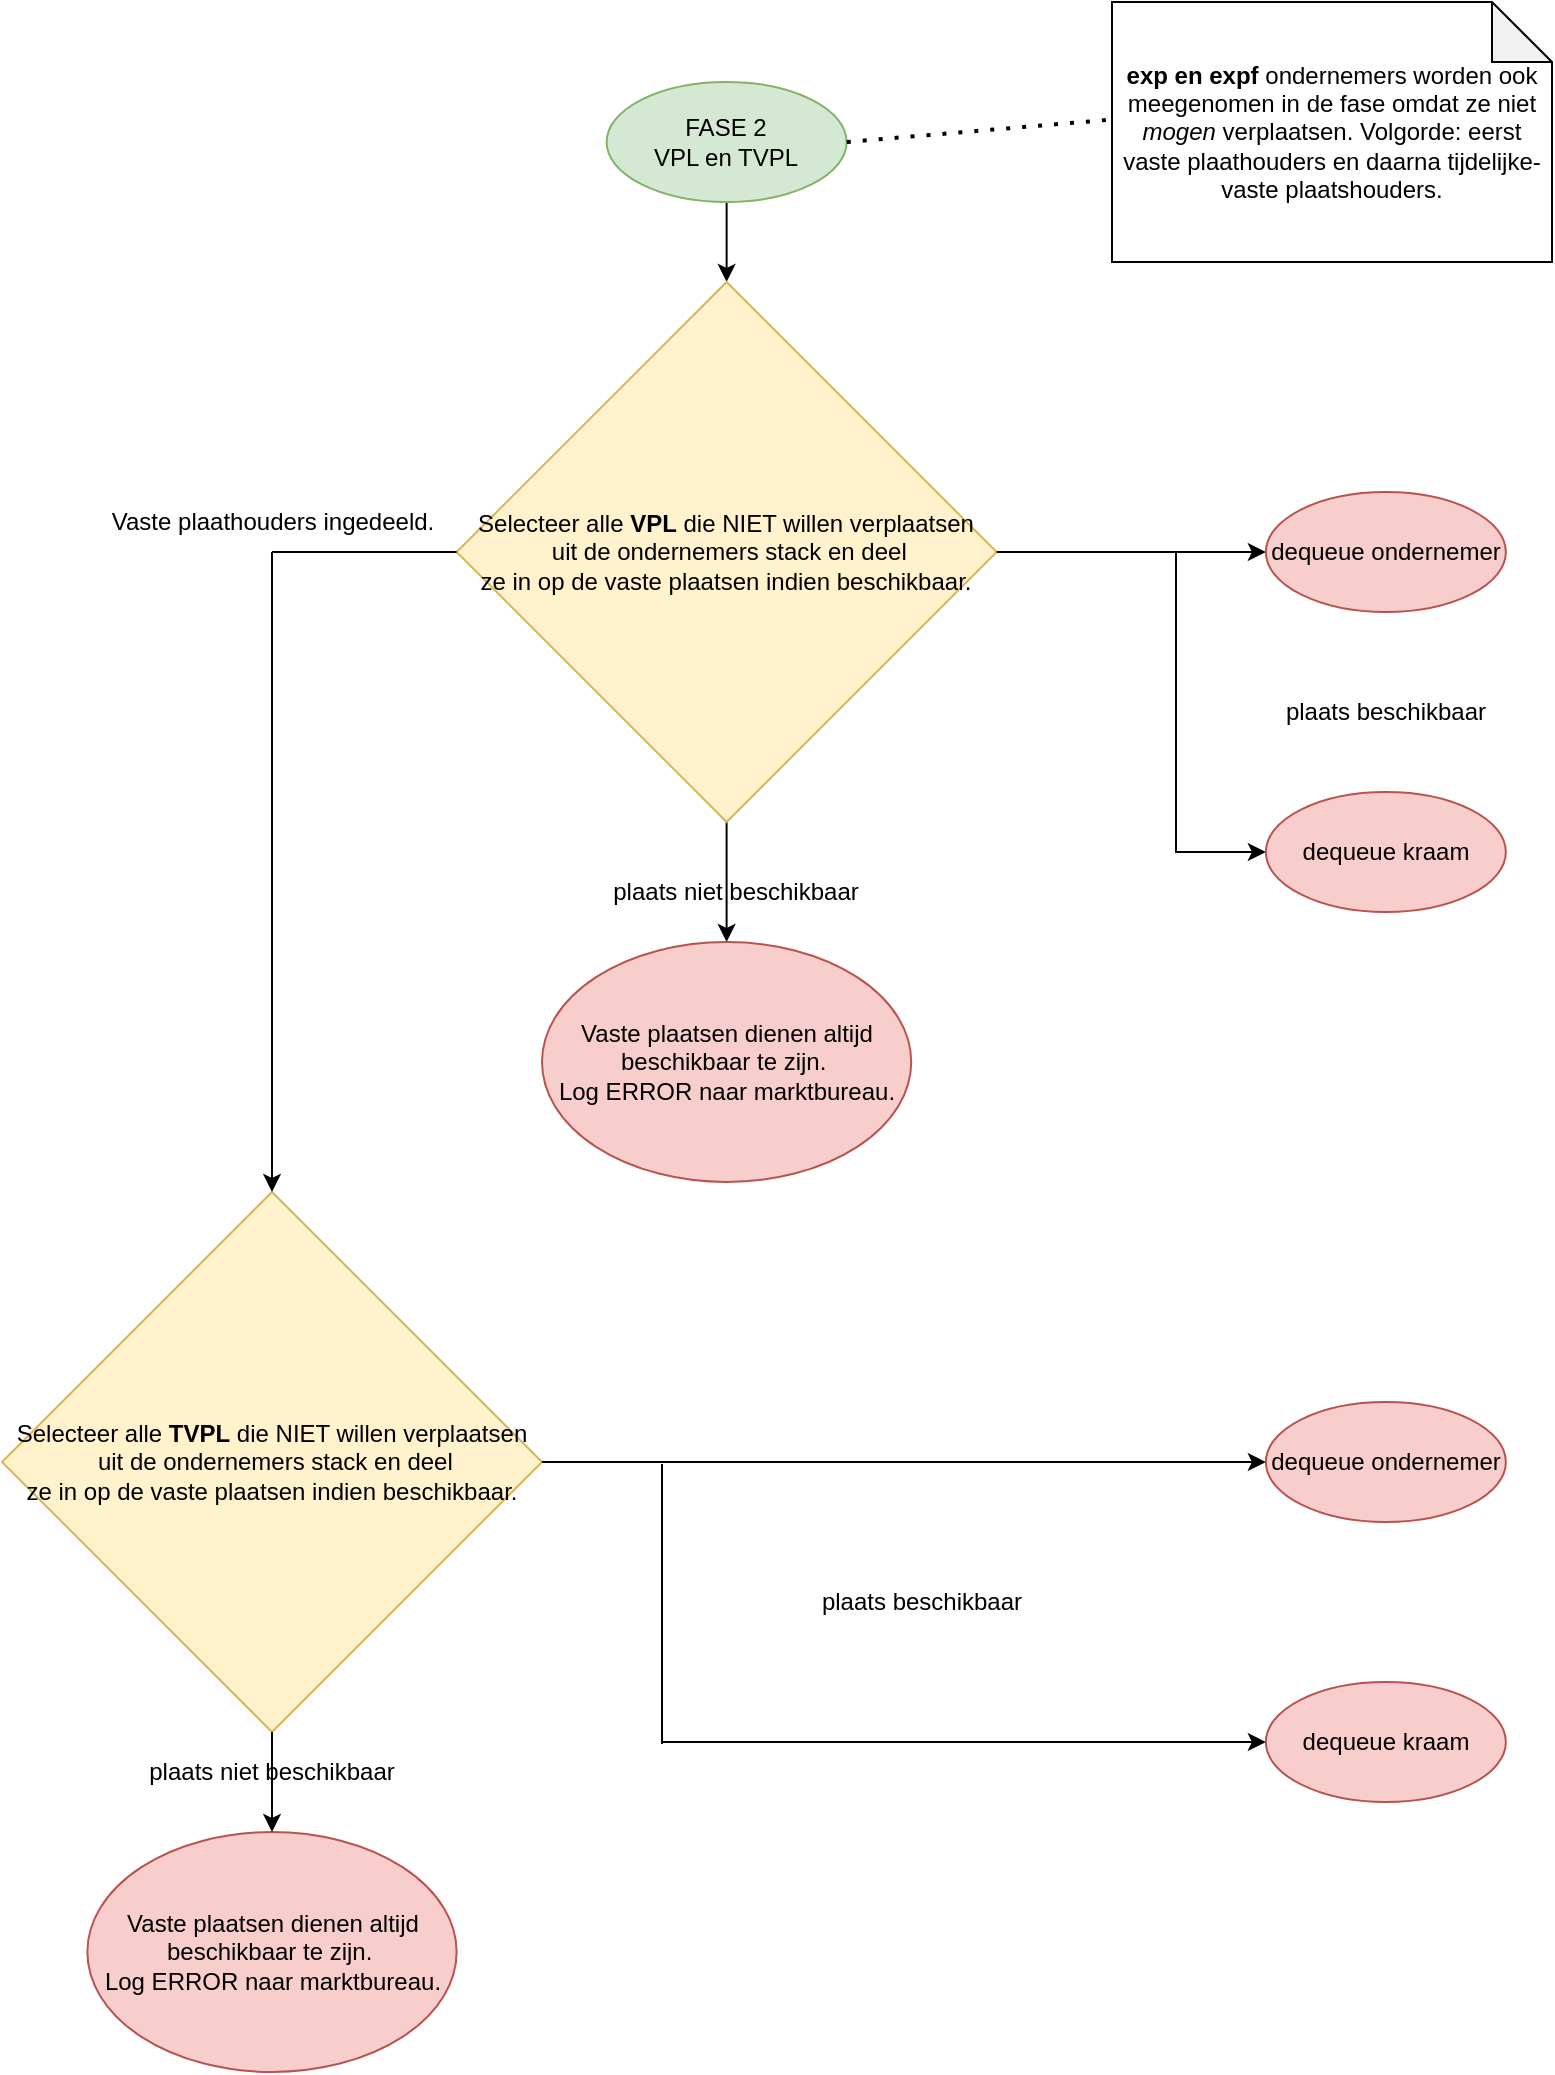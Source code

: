 <mxfile version="16.4.0" type="device"><diagram id="2v4jxzu3ZxlfjbvKkniW" name="Page-1"><mxGraphModel dx="1094" dy="696" grid="1" gridSize="10" guides="1" tooltips="1" connect="1" arrows="1" fold="1" page="1" pageScale="1" pageWidth="850" pageHeight="1100" math="0" shadow="0"><root><mxCell id="0"/><mxCell id="1" parent="0"/><mxCell id="-M2dSIuLJMHDOt5Kam6V-3" style="edgeStyle=orthogonalEdgeStyle;rounded=0;orthogonalLoop=1;jettySize=auto;html=1;" parent="1" source="-M2dSIuLJMHDOt5Kam6V-1" target="-M2dSIuLJMHDOt5Kam6V-2" edge="1"><mxGeometry relative="1" as="geometry"/></mxCell><mxCell id="-M2dSIuLJMHDOt5Kam6V-1" value="FASE 2&lt;br&gt;VPL en TVPL" style="ellipse;whiteSpace=wrap;html=1;fillColor=#d5e8d4;strokeColor=#82b366;" parent="1" vertex="1"><mxGeometry x="337.31" y="50" width="120" height="60" as="geometry"/></mxCell><mxCell id="-M2dSIuLJMHDOt5Kam6V-4" style="edgeStyle=orthogonalEdgeStyle;rounded=0;orthogonalLoop=1;jettySize=auto;html=1;" parent="1" source="-M2dSIuLJMHDOt5Kam6V-2" edge="1"><mxGeometry relative="1" as="geometry"><mxPoint x="397.31" y="480" as="targetPoint"/></mxGeometry></mxCell><mxCell id="-M2dSIuLJMHDOt5Kam6V-13" style="edgeStyle=orthogonalEdgeStyle;rounded=0;orthogonalLoop=1;jettySize=auto;html=1;entryX=0;entryY=0.5;entryDx=0;entryDy=0;" parent="1" source="-M2dSIuLJMHDOt5Kam6V-2" target="-M2dSIuLJMHDOt5Kam6V-11" edge="1"><mxGeometry relative="1" as="geometry"/></mxCell><mxCell id="-M2dSIuLJMHDOt5Kam6V-2" value="Selecteer alle &lt;b&gt;VPL&lt;/b&gt; die NIET willen verplaatsen&lt;br&gt;&amp;nbsp;uit de ondernemers stack en deel&lt;br&gt;ze in op de vaste plaatsen indien beschikbaar." style="rhombus;whiteSpace=wrap;html=1;fillColor=#fff2cc;strokeColor=#d6b656;" parent="1" vertex="1"><mxGeometry x="262.31" y="150" width="270" height="270" as="geometry"/></mxCell><mxCell id="-M2dSIuLJMHDOt5Kam6V-5" value="Vaste plaatsen dienen altijd beschikbaar te zijn.&amp;nbsp;&lt;br&gt;Log ERROR naar marktbureau." style="ellipse;whiteSpace=wrap;html=1;fillColor=#f8cecc;strokeColor=#b85450;" parent="1" vertex="1"><mxGeometry x="305" y="480" width="184.62" height="120" as="geometry"/></mxCell><mxCell id="-M2dSIuLJMHDOt5Kam6V-10" style="edgeStyle=orthogonalEdgeStyle;rounded=0;orthogonalLoop=1;jettySize=auto;html=1;entryX=0;entryY=0.5;entryDx=0;entryDy=0;exitX=1;exitY=0.5;exitDx=0;exitDy=0;" parent="1" target="-M2dSIuLJMHDOt5Kam6V-9" edge="1" source="-M2dSIuLJMHDOt5Kam6V-2"><mxGeometry relative="1" as="geometry"><mxPoint x="566.93" y="295" as="sourcePoint"/><Array as="points"><mxPoint x="622" y="285"/><mxPoint x="622" y="435"/></Array></mxGeometry></mxCell><mxCell id="-M2dSIuLJMHDOt5Kam6V-9" value="dequeue kraam" style="ellipse;whiteSpace=wrap;html=1;fillColor=#f8cecc;strokeColor=#b85450;" parent="1" vertex="1"><mxGeometry x="666.93" y="405" width="120" height="60" as="geometry"/></mxCell><mxCell id="-M2dSIuLJMHDOt5Kam6V-11" value="dequeue ondernemer" style="ellipse;whiteSpace=wrap;html=1;fillColor=#f8cecc;strokeColor=#b85450;" parent="1" vertex="1"><mxGeometry x="666.93" y="255" width="120" height="60" as="geometry"/></mxCell><mxCell id="-NVcnnWPVcF67iGXN5M2-1" value="&lt;b&gt;exp en expf &lt;/b&gt;ondernemers worden ook meegenomen in de fase omdat ze niet &lt;i&gt;mogen&lt;/i&gt; verplaatsen. Volgorde: eerst vaste plaathouders en daarna tijdelijke-vaste plaatshouders." style="shape=note;whiteSpace=wrap;html=1;backgroundOutline=1;darkOpacity=0.05;" parent="1" vertex="1"><mxGeometry x="590" y="10" width="220" height="130" as="geometry"/></mxCell><mxCell id="-NVcnnWPVcF67iGXN5M2-3" value="plaats beschikbaar" style="text;html=1;strokeColor=none;fillColor=none;align=center;verticalAlign=middle;whiteSpace=wrap;rounded=0;" parent="1" vertex="1"><mxGeometry x="661.93" y="350" width="130" height="30" as="geometry"/></mxCell><mxCell id="-NVcnnWPVcF67iGXN5M2-4" value="plaats niet beschikbaar" style="text;html=1;strokeColor=none;fillColor=none;align=center;verticalAlign=middle;whiteSpace=wrap;rounded=0;" parent="1" vertex="1"><mxGeometry x="322.31" y="440" width="160" height="30" as="geometry"/></mxCell><mxCell id="WW7drUPuv332hA_q9kas-1" value="" style="endArrow=none;dashed=1;html=1;dashPattern=1 3;strokeWidth=2;rounded=0;entryX=1;entryY=0.5;entryDx=0;entryDy=0;exitX=-0.014;exitY=0.454;exitDx=0;exitDy=0;exitPerimeter=0;" parent="1" source="-NVcnnWPVcF67iGXN5M2-1" target="-M2dSIuLJMHDOt5Kam6V-1" edge="1"><mxGeometry width="50" height="50" relative="1" as="geometry"><mxPoint x="400" y="400" as="sourcePoint"/><mxPoint x="450" y="350" as="targetPoint"/></mxGeometry></mxCell><mxCell id="j6zqmRv2yW2tQbgcpx5w-1" value="Selecteer alle &lt;b&gt;TVPL&lt;/b&gt; die NIET willen verplaatsen&lt;br&gt;&amp;nbsp;uit de ondernemers stack en deel&lt;br&gt;ze in op de vaste plaatsen indien beschikbaar." style="rhombus;whiteSpace=wrap;html=1;fillColor=#fff2cc;strokeColor=#d6b656;" vertex="1" parent="1"><mxGeometry x="35" y="605" width="270" height="270" as="geometry"/></mxCell><mxCell id="j6zqmRv2yW2tQbgcpx5w-2" value="Vaste plaatsen dienen altijd beschikbaar te zijn.&amp;nbsp;&lt;br&gt;Log ERROR naar marktbureau." style="ellipse;whiteSpace=wrap;html=1;fillColor=#f8cecc;strokeColor=#b85450;" vertex="1" parent="1"><mxGeometry x="77.69" y="925" width="184.62" height="120" as="geometry"/></mxCell><mxCell id="j6zqmRv2yW2tQbgcpx5w-3" value="dequeue kraam" style="ellipse;whiteSpace=wrap;html=1;fillColor=#f8cecc;strokeColor=#b85450;" vertex="1" parent="1"><mxGeometry x="666.93" y="850" width="120" height="60" as="geometry"/></mxCell><mxCell id="j6zqmRv2yW2tQbgcpx5w-4" value="dequeue ondernemer" style="ellipse;whiteSpace=wrap;html=1;fillColor=#f8cecc;strokeColor=#b85450;" vertex="1" parent="1"><mxGeometry x="666.93" y="710" width="120" height="60" as="geometry"/></mxCell><mxCell id="j6zqmRv2yW2tQbgcpx5w-5" value="plaats beschikbaar" style="text;html=1;strokeColor=none;fillColor=none;align=center;verticalAlign=middle;whiteSpace=wrap;rounded=0;" vertex="1" parent="1"><mxGeometry x="429.62" y="795" width="130" height="30" as="geometry"/></mxCell><mxCell id="j6zqmRv2yW2tQbgcpx5w-6" value="plaats niet beschikbaar" style="text;html=1;strokeColor=none;fillColor=none;align=center;verticalAlign=middle;whiteSpace=wrap;rounded=0;" vertex="1" parent="1"><mxGeometry x="90" y="880" width="160" height="30" as="geometry"/></mxCell><mxCell id="j6zqmRv2yW2tQbgcpx5w-15" value="" style="endArrow=classic;html=1;rounded=0;exitX=0.5;exitY=1;exitDx=0;exitDy=0;" edge="1" parent="1" source="j6zqmRv2yW2tQbgcpx5w-1" target="j6zqmRv2yW2tQbgcpx5w-2"><mxGeometry width="50" height="50" relative="1" as="geometry"><mxPoint x="385" y="465" as="sourcePoint"/><mxPoint x="435" y="415" as="targetPoint"/></mxGeometry></mxCell><mxCell id="j6zqmRv2yW2tQbgcpx5w-16" value="" style="endArrow=classic;html=1;rounded=0;exitX=1;exitY=0.5;exitDx=0;exitDy=0;entryX=0;entryY=0.5;entryDx=0;entryDy=0;" edge="1" parent="1" source="j6zqmRv2yW2tQbgcpx5w-1" target="j6zqmRv2yW2tQbgcpx5w-4"><mxGeometry width="50" height="50" relative="1" as="geometry"><mxPoint x="385" y="465" as="sourcePoint"/><mxPoint x="435" y="415" as="targetPoint"/></mxGeometry></mxCell><mxCell id="j6zqmRv2yW2tQbgcpx5w-18" value="" style="endArrow=classic;html=1;rounded=0;entryX=0;entryY=0.5;entryDx=0;entryDy=0;" edge="1" parent="1"><mxGeometry width="50" height="50" relative="1" as="geometry"><mxPoint x="365" y="880" as="sourcePoint"/><mxPoint x="666.93" y="880" as="targetPoint"/></mxGeometry></mxCell><mxCell id="j6zqmRv2yW2tQbgcpx5w-21" value="" style="endArrow=none;html=1;rounded=0;entryX=0;entryY=0.5;entryDx=0;entryDy=0;" edge="1" parent="1" target="-M2dSIuLJMHDOt5Kam6V-2"><mxGeometry width="50" height="50" relative="1" as="geometry"><mxPoint x="170" y="285" as="sourcePoint"/><mxPoint x="450" y="570" as="targetPoint"/></mxGeometry></mxCell><mxCell id="j6zqmRv2yW2tQbgcpx5w-22" value="" style="endArrow=classic;html=1;rounded=0;entryX=0.5;entryY=0;entryDx=0;entryDy=0;" edge="1" parent="1"><mxGeometry width="50" height="50" relative="1" as="geometry"><mxPoint x="170" y="285" as="sourcePoint"/><mxPoint x="170" y="605" as="targetPoint"/></mxGeometry></mxCell><mxCell id="j6zqmRv2yW2tQbgcpx5w-23" value="Vaste plaathouders ingedeeld." style="text;html=1;align=center;verticalAlign=middle;resizable=0;points=[];autosize=1;strokeColor=none;fillColor=none;" vertex="1" parent="1"><mxGeometry x="80" y="260" width="180" height="20" as="geometry"/></mxCell><mxCell id="j6zqmRv2yW2tQbgcpx5w-24" value="" style="endArrow=none;html=1;rounded=0;" edge="1" parent="1"><mxGeometry width="50" height="50" relative="1" as="geometry"><mxPoint x="365" y="741" as="sourcePoint"/><mxPoint x="365" y="881" as="targetPoint"/></mxGeometry></mxCell></root></mxGraphModel></diagram></mxfile>